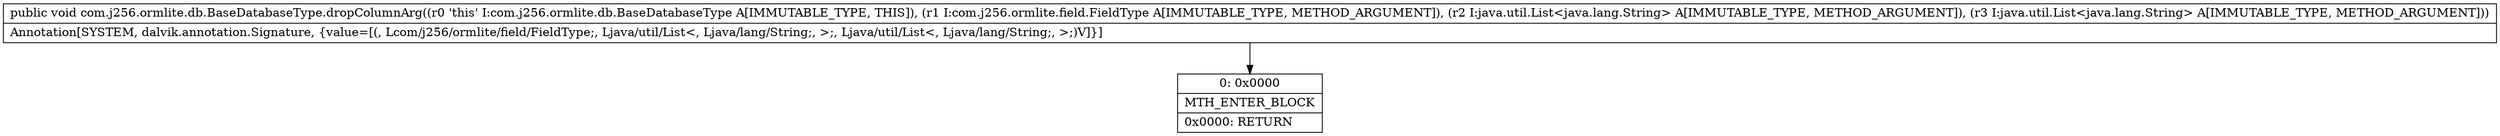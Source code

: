 digraph "CFG forcom.j256.ormlite.db.BaseDatabaseType.dropColumnArg(Lcom\/j256\/ormlite\/field\/FieldType;Ljava\/util\/List;Ljava\/util\/List;)V" {
Node_0 [shape=record,label="{0\:\ 0x0000|MTH_ENTER_BLOCK\l|0x0000: RETURN   \l}"];
MethodNode[shape=record,label="{public void com.j256.ormlite.db.BaseDatabaseType.dropColumnArg((r0 'this' I:com.j256.ormlite.db.BaseDatabaseType A[IMMUTABLE_TYPE, THIS]), (r1 I:com.j256.ormlite.field.FieldType A[IMMUTABLE_TYPE, METHOD_ARGUMENT]), (r2 I:java.util.List\<java.lang.String\> A[IMMUTABLE_TYPE, METHOD_ARGUMENT]), (r3 I:java.util.List\<java.lang.String\> A[IMMUTABLE_TYPE, METHOD_ARGUMENT]))  | Annotation[SYSTEM, dalvik.annotation.Signature, \{value=[(, Lcom\/j256\/ormlite\/field\/FieldType;, Ljava\/util\/List\<, Ljava\/lang\/String;, \>;, Ljava\/util\/List\<, Ljava\/lang\/String;, \>;)V]\}]\l}"];
MethodNode -> Node_0;
}

